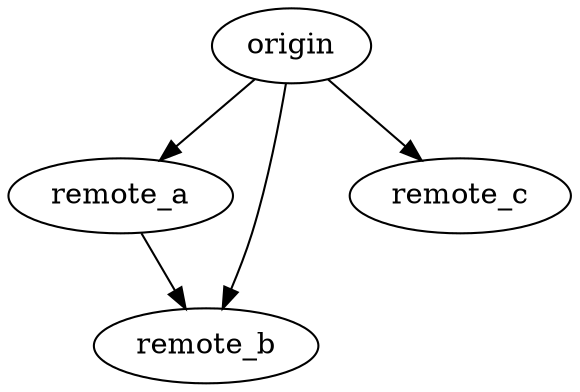 
# an example dot file

digraph G {

  origin -> remote_a
  remote_a -> remote_b
  origin -> remote_b
  origin -> remote_c 

}